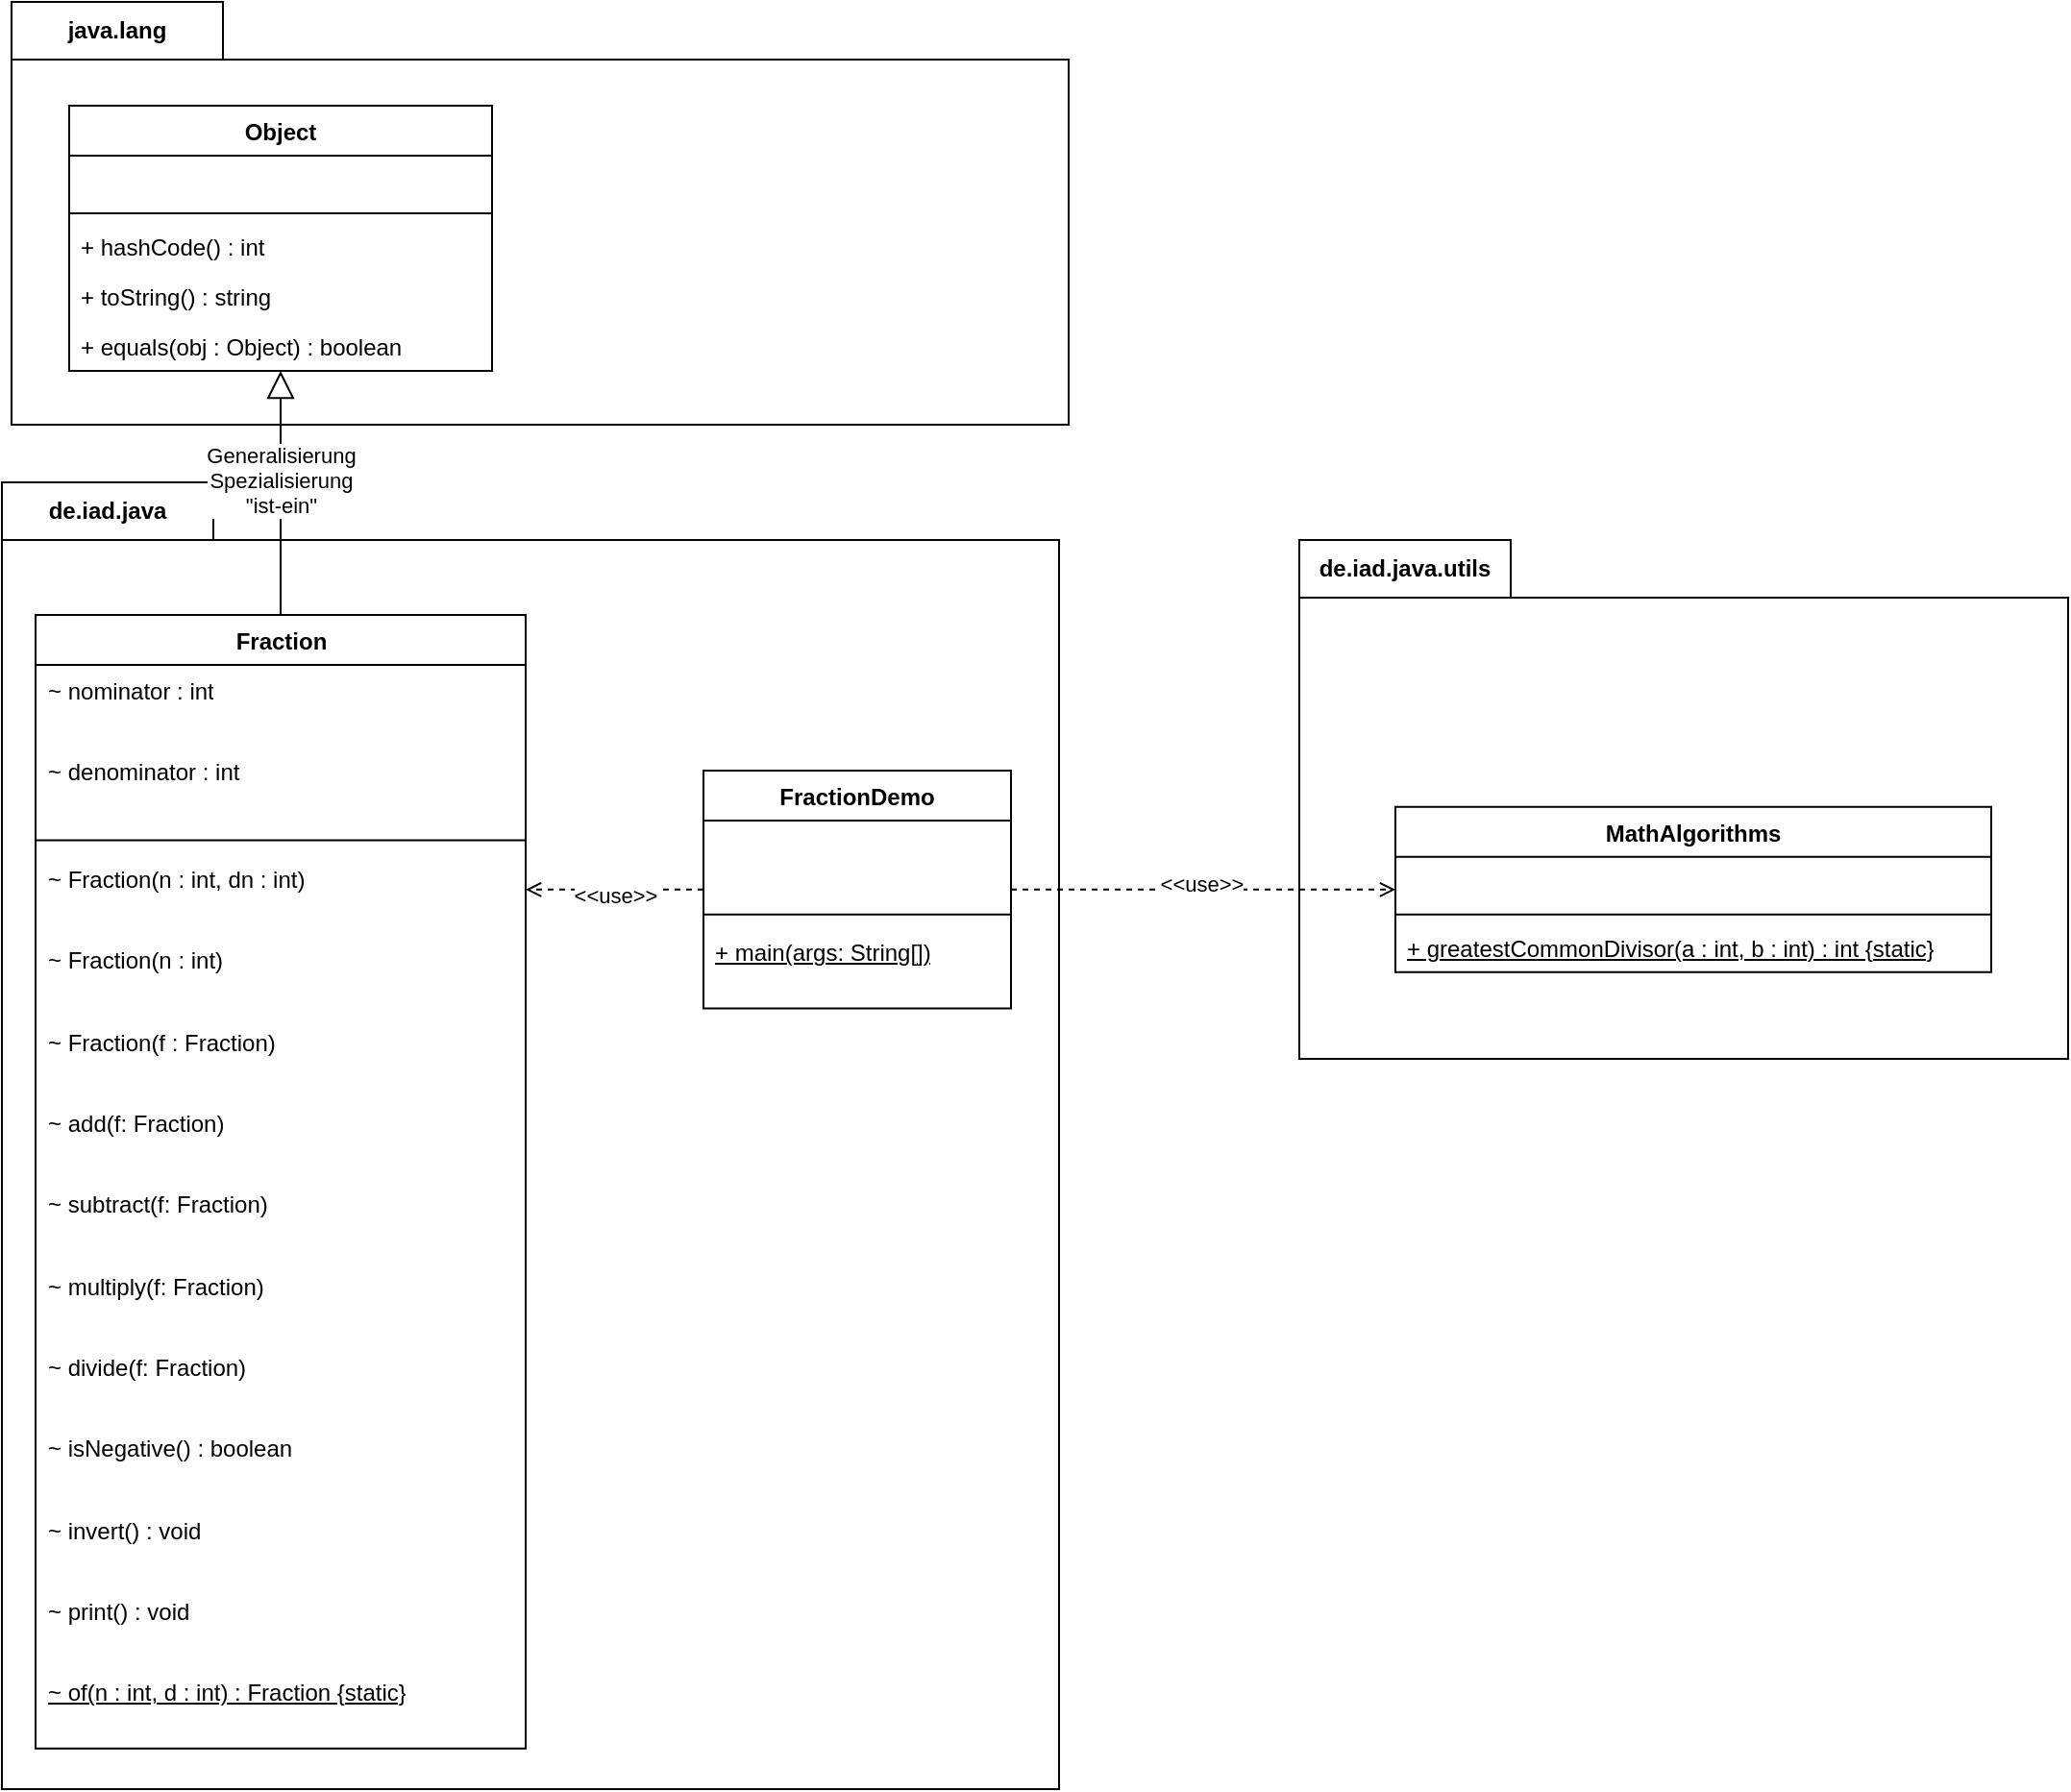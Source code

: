 <mxfile version="24.7.8">
  <diagram name="Seite-1" id="KVeQG4DKRcocuNxc5JsX">
    <mxGraphModel dx="2607" dy="2704" grid="1" gridSize="10" guides="1" tooltips="1" connect="1" arrows="1" fold="1" page="1" pageScale="1" pageWidth="827" pageHeight="1169" math="0" shadow="0">
      <root>
        <mxCell id="0" />
        <mxCell id="1" parent="0" />
        <mxCell id="snRCabqfnggxtRhEEXAN-3" value="de.iad.java.utils" style="shape=folder;fontStyle=1;tabWidth=110;tabHeight=30;tabPosition=left;html=1;boundedLbl=1;labelInHeader=1;container=1;collapsible=0;whiteSpace=wrap;" parent="1" vertex="1">
          <mxGeometry x="710" y="80" width="400" height="270" as="geometry" />
        </mxCell>
        <mxCell id="snRCabqfnggxtRhEEXAN-4" value="" style="html=1;strokeColor=none;resizeWidth=1;resizeHeight=1;fillColor=none;part=1;connectable=0;allowArrows=0;deletable=0;whiteSpace=wrap;" parent="snRCabqfnggxtRhEEXAN-3" vertex="1">
          <mxGeometry width="400" height="189" relative="1" as="geometry">
            <mxPoint y="30" as="offset" />
          </mxGeometry>
        </mxCell>
        <mxCell id="snRCabqfnggxtRhEEXAN-13" value="MathAlgorithms" style="swimlane;fontStyle=1;align=center;verticalAlign=top;childLayout=stackLayout;horizontal=1;startSize=26;horizontalStack=0;resizeParent=1;resizeParentMax=0;resizeLast=0;collapsible=1;marginBottom=0;whiteSpace=wrap;html=1;" parent="snRCabqfnggxtRhEEXAN-3" vertex="1">
          <mxGeometry x="50" y="138.88" width="310" height="86" as="geometry" />
        </mxCell>
        <mxCell id="snRCabqfnggxtRhEEXAN-14" value="&amp;nbsp;" style="text;strokeColor=none;fillColor=none;align=left;verticalAlign=top;spacingLeft=4;spacingRight=4;overflow=hidden;rotatable=0;points=[[0,0.5],[1,0.5]];portConstraint=eastwest;whiteSpace=wrap;html=1;" parent="snRCabqfnggxtRhEEXAN-13" vertex="1">
          <mxGeometry y="26" width="310" height="26" as="geometry" />
        </mxCell>
        <mxCell id="snRCabqfnggxtRhEEXAN-15" value="" style="line;strokeWidth=1;fillColor=none;align=left;verticalAlign=middle;spacingTop=-1;spacingLeft=3;spacingRight=3;rotatable=0;labelPosition=right;points=[];portConstraint=eastwest;strokeColor=inherit;" parent="snRCabqfnggxtRhEEXAN-13" vertex="1">
          <mxGeometry y="52" width="310" height="8" as="geometry" />
        </mxCell>
        <mxCell id="snRCabqfnggxtRhEEXAN-16" value="&lt;u&gt;+ greatestCommonDivisor(a : int, b : int) : int {static}&lt;/u&gt;" style="text;strokeColor=none;fillColor=none;align=left;verticalAlign=top;spacingLeft=4;spacingRight=4;overflow=hidden;rotatable=0;points=[[0,0.5],[1,0.5]];portConstraint=eastwest;whiteSpace=wrap;html=1;" parent="snRCabqfnggxtRhEEXAN-13" vertex="1">
          <mxGeometry y="60" width="310" height="26" as="geometry" />
        </mxCell>
        <mxCell id="snRCabqfnggxtRhEEXAN-24" value="de.iad.java" style="shape=folder;fontStyle=1;tabWidth=110;tabHeight=30;tabPosition=left;html=1;boundedLbl=1;labelInHeader=1;container=1;collapsible=0;recursiveResize=0;whiteSpace=wrap;" parent="1" vertex="1">
          <mxGeometry x="35" y="50" width="550" height="680" as="geometry" />
        </mxCell>
        <mxCell id="snRCabqfnggxtRhEEXAN-5" value="Fraction" style="swimlane;fontStyle=1;align=center;verticalAlign=top;childLayout=stackLayout;horizontal=1;startSize=26;horizontalStack=0;resizeParent=1;resizeParentMax=0;resizeLast=0;collapsible=1;marginBottom=0;whiteSpace=wrap;html=1;" parent="snRCabqfnggxtRhEEXAN-24" vertex="1">
          <mxGeometry x="17.5" y="69" width="255" height="589.852" as="geometry" />
        </mxCell>
        <mxCell id="snRCabqfnggxtRhEEXAN-6" value="~ nominator : int" style="text;strokeColor=none;fillColor=none;align=left;verticalAlign=top;spacingLeft=4;spacingRight=4;overflow=hidden;rotatable=0;points=[[0,0.5],[1,0.5]];portConstraint=eastwest;whiteSpace=wrap;html=1;" parent="snRCabqfnggxtRhEEXAN-5" vertex="1">
          <mxGeometry y="26" width="255" height="42.37" as="geometry" />
        </mxCell>
        <mxCell id="snRCabqfnggxtRhEEXAN-17" value="~ denominator : int" style="text;strokeColor=none;fillColor=none;align=left;verticalAlign=top;spacingLeft=4;spacingRight=4;overflow=hidden;rotatable=0;points=[[0,0.5],[1,0.5]];portConstraint=eastwest;whiteSpace=wrap;html=1;" parent="snRCabqfnggxtRhEEXAN-5" vertex="1">
          <mxGeometry y="68.37" width="255" height="42.37" as="geometry" />
        </mxCell>
        <mxCell id="snRCabqfnggxtRhEEXAN-7" value="" style="line;strokeWidth=1;fillColor=none;align=left;verticalAlign=middle;spacingTop=-1;spacingLeft=3;spacingRight=3;rotatable=0;labelPosition=right;points=[];portConstraint=eastwest;strokeColor=inherit;" parent="snRCabqfnggxtRhEEXAN-5" vertex="1">
          <mxGeometry y="110.741" width="255" height="13.037" as="geometry" />
        </mxCell>
        <mxCell id="snRCabqfnggxtRhEEXAN-8" value="~ Fraction(n : int, dn : int)" style="text;strokeColor=none;fillColor=none;align=left;verticalAlign=top;spacingLeft=4;spacingRight=4;overflow=hidden;rotatable=0;points=[[0,0.5],[1,0.5]];portConstraint=eastwest;whiteSpace=wrap;html=1;" parent="snRCabqfnggxtRhEEXAN-5" vertex="1">
          <mxGeometry y="123.778" width="255" height="42.37" as="geometry" />
        </mxCell>
        <mxCell id="snRCabqfnggxtRhEEXAN-18" value="~ Fraction(n : int)" style="text;strokeColor=none;fillColor=none;align=left;verticalAlign=top;spacingLeft=4;spacingRight=4;overflow=hidden;rotatable=0;points=[[0,0.5],[1,0.5]];portConstraint=eastwest;whiteSpace=wrap;html=1;" parent="snRCabqfnggxtRhEEXAN-5" vertex="1">
          <mxGeometry y="166.148" width="255" height="42.37" as="geometry" />
        </mxCell>
        <mxCell id="snRCabqfnggxtRhEEXAN-19" value="~ Fraction(f : Fraction)" style="text;strokeColor=none;fillColor=none;align=left;verticalAlign=top;spacingLeft=4;spacingRight=4;overflow=hidden;rotatable=0;points=[[0,0.5],[1,0.5]];portConstraint=eastwest;whiteSpace=wrap;html=1;" parent="snRCabqfnggxtRhEEXAN-5" vertex="1">
          <mxGeometry y="208.519" width="255" height="42.37" as="geometry" />
        </mxCell>
        <mxCell id="snRCabqfnggxtRhEEXAN-20" value="~ add(f: Fraction)" style="text;strokeColor=none;fillColor=none;align=left;verticalAlign=top;spacingLeft=4;spacingRight=4;overflow=hidden;rotatable=0;points=[[0,0.5],[1,0.5]];portConstraint=eastwest;whiteSpace=wrap;html=1;" parent="snRCabqfnggxtRhEEXAN-5" vertex="1">
          <mxGeometry y="250.889" width="255" height="42.37" as="geometry" />
        </mxCell>
        <mxCell id="snRCabqfnggxtRhEEXAN-21" value="~ subtract(f: Fraction)" style="text;strokeColor=none;fillColor=none;align=left;verticalAlign=top;spacingLeft=4;spacingRight=4;overflow=hidden;rotatable=0;points=[[0,0.5],[1,0.5]];portConstraint=eastwest;whiteSpace=wrap;html=1;" parent="snRCabqfnggxtRhEEXAN-5" vertex="1">
          <mxGeometry y="293.259" width="255" height="42.37" as="geometry" />
        </mxCell>
        <mxCell id="snRCabqfnggxtRhEEXAN-23" value="~ multiply(f: Fraction)" style="text;strokeColor=none;fillColor=none;align=left;verticalAlign=top;spacingLeft=4;spacingRight=4;overflow=hidden;rotatable=0;points=[[0,0.5],[1,0.5]];portConstraint=eastwest;whiteSpace=wrap;html=1;" parent="snRCabqfnggxtRhEEXAN-5" vertex="1">
          <mxGeometry y="335.63" width="255" height="42.37" as="geometry" />
        </mxCell>
        <mxCell id="snRCabqfnggxtRhEEXAN-26" value="~ divide(f: Fraction)" style="text;strokeColor=none;fillColor=none;align=left;verticalAlign=top;spacingLeft=4;spacingRight=4;overflow=hidden;rotatable=0;points=[[0,0.5],[1,0.5]];portConstraint=eastwest;whiteSpace=wrap;html=1;" parent="snRCabqfnggxtRhEEXAN-5" vertex="1">
          <mxGeometry y="378.0" width="255" height="42.37" as="geometry" />
        </mxCell>
        <mxCell id="snRCabqfnggxtRhEEXAN-27" value="~ isNegative() : boolean" style="text;strokeColor=none;fillColor=none;align=left;verticalAlign=top;spacingLeft=4;spacingRight=4;overflow=hidden;rotatable=0;points=[[0,0.5],[1,0.5]];portConstraint=eastwest;whiteSpace=wrap;html=1;" parent="snRCabqfnggxtRhEEXAN-5" vertex="1">
          <mxGeometry y="420.37" width="255" height="42.37" as="geometry" />
        </mxCell>
        <mxCell id="snRCabqfnggxtRhEEXAN-28" value="~ invert() : void" style="text;strokeColor=none;fillColor=none;align=left;verticalAlign=top;spacingLeft=4;spacingRight=4;overflow=hidden;rotatable=0;points=[[0,0.5],[1,0.5]];portConstraint=eastwest;whiteSpace=wrap;html=1;" parent="snRCabqfnggxtRhEEXAN-5" vertex="1">
          <mxGeometry y="462.741" width="255" height="42.37" as="geometry" />
        </mxCell>
        <mxCell id="snRCabqfnggxtRhEEXAN-29" value="~ print() : void" style="text;strokeColor=none;fillColor=none;align=left;verticalAlign=top;spacingLeft=4;spacingRight=4;overflow=hidden;rotatable=0;points=[[0,0.5],[1,0.5]];portConstraint=eastwest;whiteSpace=wrap;html=1;" parent="snRCabqfnggxtRhEEXAN-5" vertex="1">
          <mxGeometry y="505.111" width="255" height="42.37" as="geometry" />
        </mxCell>
        <mxCell id="bUYQc0i20YBh7pDVVUGO-33" value="&lt;u&gt;~ of(n : int, d : int) : Fraction {static}&lt;/u&gt;" style="text;strokeColor=none;fillColor=none;align=left;verticalAlign=top;spacingLeft=4;spacingRight=4;overflow=hidden;rotatable=0;points=[[0,0.5],[1,0.5]];portConstraint=eastwest;whiteSpace=wrap;html=1;" vertex="1" parent="snRCabqfnggxtRhEEXAN-5">
          <mxGeometry y="547.481" width="255" height="42.37" as="geometry" />
        </mxCell>
        <mxCell id="snRCabqfnggxtRhEEXAN-30" style="edgeStyle=orthogonalEdgeStyle;rounded=0;orthogonalLoop=1;jettySize=auto;html=1;dashed=1;endArrow=open;endFill=0;" parent="snRCabqfnggxtRhEEXAN-24" source="snRCabqfnggxtRhEEXAN-9" target="snRCabqfnggxtRhEEXAN-5" edge="1">
          <mxGeometry relative="1" as="geometry">
            <Array as="points">
              <mxPoint x="455" y="260" />
            </Array>
          </mxGeometry>
        </mxCell>
        <mxCell id="snRCabqfnggxtRhEEXAN-31" value="&amp;lt;&amp;lt;use&amp;gt;&amp;gt;" style="edgeLabel;html=1;align=center;verticalAlign=middle;resizable=0;points=[];" parent="snRCabqfnggxtRhEEXAN-30" vertex="1" connectable="0">
          <mxGeometry x="-0.01" y="3" relative="1" as="geometry">
            <mxPoint as="offset" />
          </mxGeometry>
        </mxCell>
        <mxCell id="snRCabqfnggxtRhEEXAN-9" value="FractionDemo" style="swimlane;fontStyle=1;align=center;verticalAlign=top;childLayout=stackLayout;horizontal=1;startSize=26;horizontalStack=0;resizeParent=1;resizeParentMax=0;resizeLast=0;collapsible=1;marginBottom=0;whiteSpace=wrap;html=1;" parent="snRCabqfnggxtRhEEXAN-24" vertex="1">
          <mxGeometry x="365" y="149.995" width="160" height="123.778" as="geometry" />
        </mxCell>
        <mxCell id="snRCabqfnggxtRhEEXAN-10" value="&amp;nbsp;" style="text;strokeColor=none;fillColor=none;align=left;verticalAlign=top;spacingLeft=4;spacingRight=4;overflow=hidden;rotatable=0;points=[[0,0.5],[1,0.5]];portConstraint=eastwest;whiteSpace=wrap;html=1;" parent="snRCabqfnggxtRhEEXAN-9" vertex="1">
          <mxGeometry y="26" width="160" height="42.37" as="geometry" />
        </mxCell>
        <mxCell id="snRCabqfnggxtRhEEXAN-11" value="" style="line;strokeWidth=1;fillColor=none;align=left;verticalAlign=middle;spacingTop=-1;spacingLeft=3;spacingRight=3;rotatable=0;labelPosition=right;points=[];portConstraint=eastwest;strokeColor=inherit;" parent="snRCabqfnggxtRhEEXAN-9" vertex="1">
          <mxGeometry y="68.37" width="160" height="13.037" as="geometry" />
        </mxCell>
        <mxCell id="snRCabqfnggxtRhEEXAN-12" value="&lt;u&gt;+ main(args: String[])&lt;/u&gt;" style="text;strokeColor=none;fillColor=none;align=left;verticalAlign=top;spacingLeft=4;spacingRight=4;overflow=hidden;rotatable=0;points=[[0,0.5],[1,0.5]];portConstraint=eastwest;whiteSpace=wrap;html=1;" parent="snRCabqfnggxtRhEEXAN-9" vertex="1">
          <mxGeometry y="81.407" width="160" height="42.37" as="geometry" />
        </mxCell>
        <mxCell id="snRCabqfnggxtRhEEXAN-32" style="edgeStyle=orthogonalEdgeStyle;rounded=0;orthogonalLoop=1;jettySize=auto;html=1;dashed=1;endArrow=open;endFill=0;" parent="1" source="snRCabqfnggxtRhEEXAN-9" target="snRCabqfnggxtRhEEXAN-13" edge="1">
          <mxGeometry relative="1" as="geometry">
            <mxPoint x="450" y="192" as="sourcePoint" />
            <mxPoint x="280" y="192" as="targetPoint" />
            <Array as="points" />
          </mxGeometry>
        </mxCell>
        <mxCell id="snRCabqfnggxtRhEEXAN-33" value="&amp;lt;&amp;lt;use&amp;gt;&amp;gt;" style="edgeLabel;html=1;align=center;verticalAlign=middle;resizable=0;points=[];" parent="snRCabqfnggxtRhEEXAN-32" vertex="1" connectable="0">
          <mxGeometry x="-0.01" y="3" relative="1" as="geometry">
            <mxPoint as="offset" />
          </mxGeometry>
        </mxCell>
        <mxCell id="bUYQc0i20YBh7pDVVUGO-5" value="java.lang" style="shape=folder;fontStyle=1;tabWidth=110;tabHeight=30;tabPosition=left;html=1;boundedLbl=1;labelInHeader=1;container=1;collapsible=0;recursiveResize=0;whiteSpace=wrap;" vertex="1" parent="1">
          <mxGeometry x="40" y="-200" width="550" height="220" as="geometry" />
        </mxCell>
        <mxCell id="bUYQc0i20YBh7pDVVUGO-1" value="Object" style="swimlane;fontStyle=1;align=center;verticalAlign=top;childLayout=stackLayout;horizontal=1;startSize=26;horizontalStack=0;resizeParent=1;resizeParentMax=0;resizeLast=0;collapsible=1;marginBottom=0;whiteSpace=wrap;html=1;" vertex="1" parent="bUYQc0i20YBh7pDVVUGO-5">
          <mxGeometry x="30" y="54" width="220" height="138" as="geometry" />
        </mxCell>
        <mxCell id="bUYQc0i20YBh7pDVVUGO-2" value="&amp;nbsp;" style="text;strokeColor=none;fillColor=none;align=left;verticalAlign=top;spacingLeft=4;spacingRight=4;overflow=hidden;rotatable=0;points=[[0,0.5],[1,0.5]];portConstraint=eastwest;whiteSpace=wrap;html=1;" vertex="1" parent="bUYQc0i20YBh7pDVVUGO-1">
          <mxGeometry y="26" width="220" height="26" as="geometry" />
        </mxCell>
        <mxCell id="bUYQc0i20YBh7pDVVUGO-3" value="" style="line;strokeWidth=1;fillColor=none;align=left;verticalAlign=middle;spacingTop=-1;spacingLeft=3;spacingRight=3;rotatable=0;labelPosition=right;points=[];portConstraint=eastwest;strokeColor=inherit;" vertex="1" parent="bUYQc0i20YBh7pDVVUGO-1">
          <mxGeometry y="52" width="220" height="8" as="geometry" />
        </mxCell>
        <mxCell id="bUYQc0i20YBh7pDVVUGO-4" value="+ hashCode() : int" style="text;strokeColor=none;fillColor=none;align=left;verticalAlign=top;spacingLeft=4;spacingRight=4;overflow=hidden;rotatable=0;points=[[0,0.5],[1,0.5]];portConstraint=eastwest;whiteSpace=wrap;html=1;" vertex="1" parent="bUYQc0i20YBh7pDVVUGO-1">
          <mxGeometry y="60" width="220" height="26" as="geometry" />
        </mxCell>
        <mxCell id="bUYQc0i20YBh7pDVVUGO-30" value="+ toString() : string" style="text;strokeColor=none;fillColor=none;align=left;verticalAlign=top;spacingLeft=4;spacingRight=4;overflow=hidden;rotatable=0;points=[[0,0.5],[1,0.5]];portConstraint=eastwest;whiteSpace=wrap;html=1;" vertex="1" parent="bUYQc0i20YBh7pDVVUGO-1">
          <mxGeometry y="86" width="220" height="26" as="geometry" />
        </mxCell>
        <mxCell id="bUYQc0i20YBh7pDVVUGO-31" value="+ equals(obj : Object) : boolean" style="text;strokeColor=none;fillColor=none;align=left;verticalAlign=top;spacingLeft=4;spacingRight=4;overflow=hidden;rotatable=0;points=[[0,0.5],[1,0.5]];portConstraint=eastwest;whiteSpace=wrap;html=1;" vertex="1" parent="bUYQc0i20YBh7pDVVUGO-1">
          <mxGeometry y="112" width="220" height="26" as="geometry" />
        </mxCell>
        <mxCell id="bUYQc0i20YBh7pDVVUGO-32" value="" style="endArrow=block;html=1;rounded=0;endFill=0;endSize=12;" edge="1" parent="1" source="snRCabqfnggxtRhEEXAN-5" target="bUYQc0i20YBh7pDVVUGO-1">
          <mxGeometry width="50" height="50" relative="1" as="geometry">
            <mxPoint x="-40" y="220" as="sourcePoint" />
            <mxPoint x="10" y="170" as="targetPoint" />
          </mxGeometry>
        </mxCell>
        <mxCell id="bUYQc0i20YBh7pDVVUGO-34" value="Generalisierung&lt;div&gt;Spezialisierung&lt;/div&gt;&lt;div&gt;&quot;ist-ein&quot;&lt;/div&gt;" style="edgeLabel;html=1;align=center;verticalAlign=middle;resizable=0;points=[];" vertex="1" connectable="0" parent="bUYQc0i20YBh7pDVVUGO-32">
          <mxGeometry x="0.099" relative="1" as="geometry">
            <mxPoint as="offset" />
          </mxGeometry>
        </mxCell>
      </root>
    </mxGraphModel>
  </diagram>
</mxfile>
